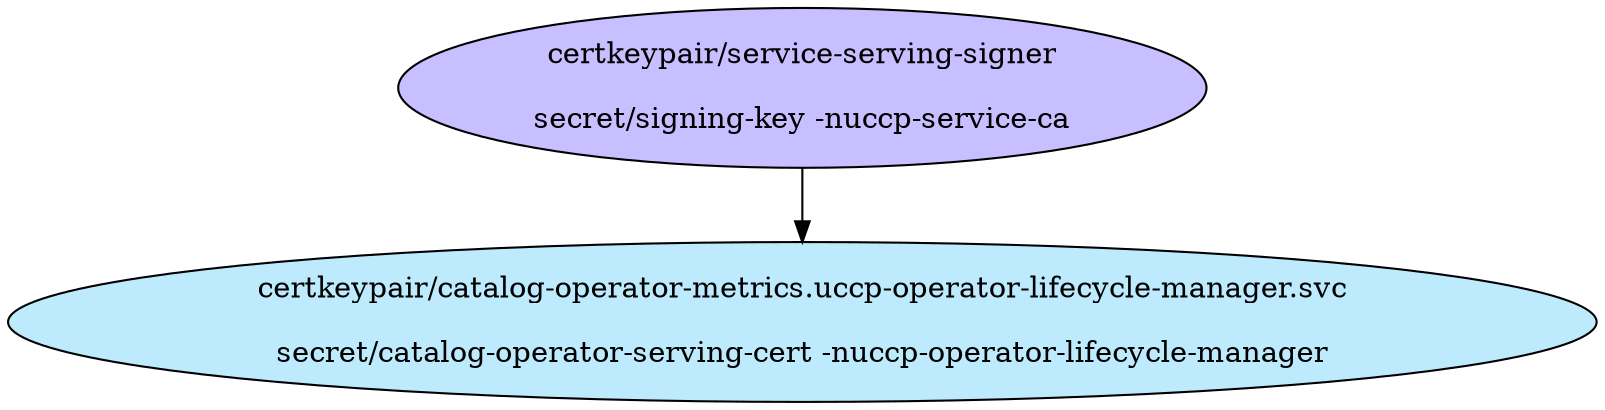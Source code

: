 digraph "Local Certificate" {
  // Node definitions.
  1 [
    label="certkeypair/service-serving-signer\n\nsecret/signing-key -nuccp-service-ca\n"
    style=filled
    fillcolor="#c7bfff"
  ];
  18 [
    label="certkeypair/catalog-operator-metrics.uccp-operator-lifecycle-manager.svc\n\nsecret/catalog-operator-serving-cert -nuccp-operator-lifecycle-manager\n"
    style=filled
    fillcolor="#bdebfd"
  ];

  // Edge definitions.
  1 -> 18;
}